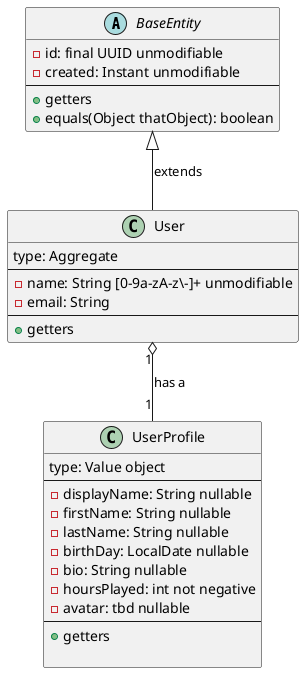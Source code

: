 @startuml

abstract class BaseEntity {
    {field}- id: final UUID unmodifiable
    {field}- created: Instant unmodifiable
    ---
    {method}+ getters
    {method}+ equals(Object thatObject): boolean
}

class User {
    type: Aggregate
    ---
    {field}- name: String [0-9a-zA-z\-]+ unmodifiable
    {field}- email: String
    ---
    {method}+ getters
}

class UserProfile {
    type: Value object
    ---
    {field}- displayName: String nullable
    {field}- firstName: String nullable
    {field}- lastName: String nullable
    {field}- birthDay: LocalDate nullable
    {field}- bio: String nullable
    {field}- hoursPlayed: int not negative
    {field}- avatar: tbd nullable
    ---
    {method}+ getters

}

BaseEntity <|-- User: extends

User "1" o-- "1" UserProfile: has a

@enduml